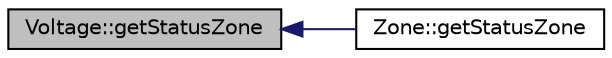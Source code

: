 digraph "Voltage::getStatusZone"
{
  edge [fontname="Helvetica",fontsize="10",labelfontname="Helvetica",labelfontsize="10"];
  node [fontname="Helvetica",fontsize="10",shape=record];
  rankdir="LR";
  Node17 [label="Voltage::getStatusZone",height=0.2,width=0.4,color="black", fillcolor="grey75", style="filled", fontcolor="black"];
  Node17 -> Node18 [dir="back",color="midnightblue",fontsize="10",style="solid",fontname="Helvetica"];
  Node18 [label="Zone::getStatusZone",height=0.2,width=0.4,color="black", fillcolor="white", style="filled",URL="$class_zone.html#a26da79be2c787070436e1c42de6f7d22",tooltip="Get the Status Zone object. "];
}

